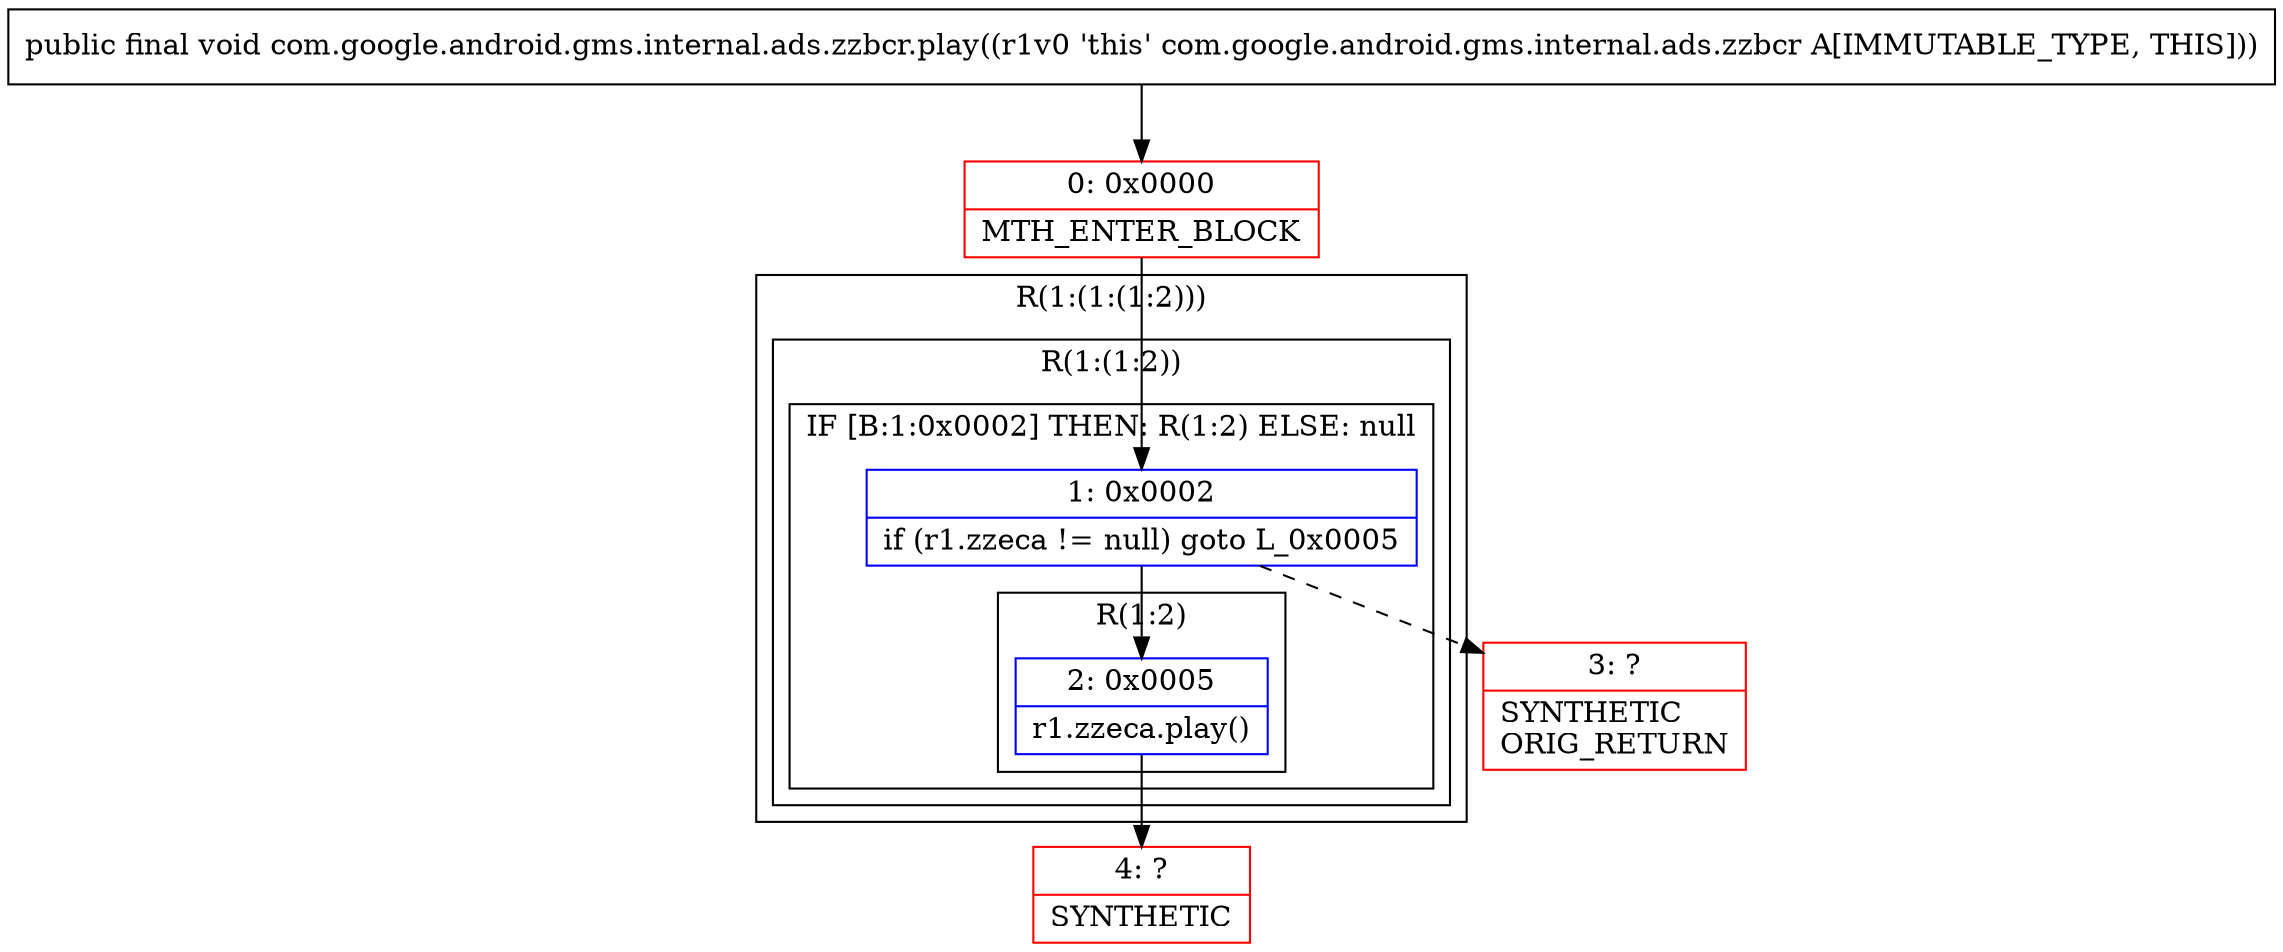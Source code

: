 digraph "CFG forcom.google.android.gms.internal.ads.zzbcr.play()V" {
subgraph cluster_Region_1696099033 {
label = "R(1:(1:(1:2)))";
node [shape=record,color=blue];
subgraph cluster_Region_1732425978 {
label = "R(1:(1:2))";
node [shape=record,color=blue];
subgraph cluster_IfRegion_9609230 {
label = "IF [B:1:0x0002] THEN: R(1:2) ELSE: null";
node [shape=record,color=blue];
Node_1 [shape=record,label="{1\:\ 0x0002|if (r1.zzeca != null) goto L_0x0005\l}"];
subgraph cluster_Region_1749793758 {
label = "R(1:2)";
node [shape=record,color=blue];
Node_2 [shape=record,label="{2\:\ 0x0005|r1.zzeca.play()\l}"];
}
}
}
}
Node_0 [shape=record,color=red,label="{0\:\ 0x0000|MTH_ENTER_BLOCK\l}"];
Node_3 [shape=record,color=red,label="{3\:\ ?|SYNTHETIC\lORIG_RETURN\l}"];
Node_4 [shape=record,color=red,label="{4\:\ ?|SYNTHETIC\l}"];
MethodNode[shape=record,label="{public final void com.google.android.gms.internal.ads.zzbcr.play((r1v0 'this' com.google.android.gms.internal.ads.zzbcr A[IMMUTABLE_TYPE, THIS])) }"];
MethodNode -> Node_0;
Node_1 -> Node_2;
Node_1 -> Node_3[style=dashed];
Node_2 -> Node_4;
Node_0 -> Node_1;
}

